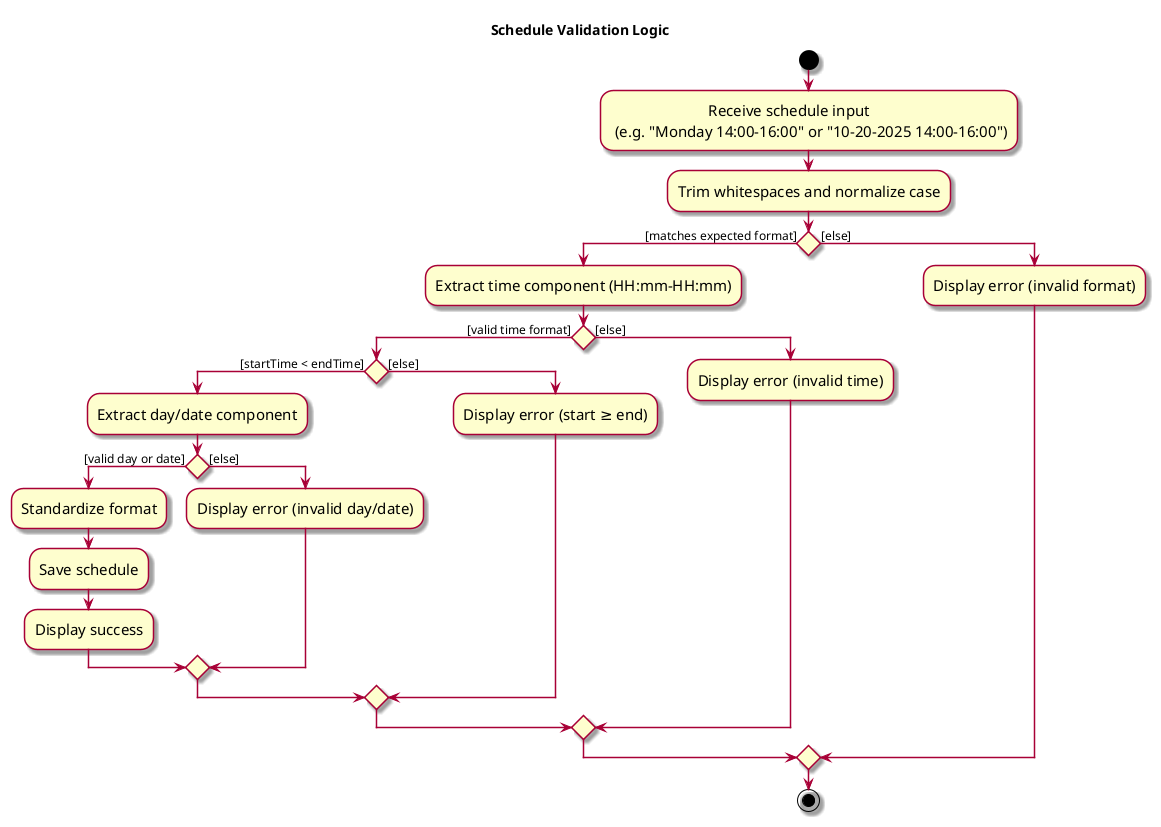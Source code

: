 @startuml
skin rose
skinparam ActivityFontSize 15
skinparam ArrowFontSize 12
title Schedule Validation Logic

start
:                         Receive schedule input \n (e.g. "Monday 14:00-16:00" or "10-20-2025 14:00-16:00");
:Trim whitespaces and normalize case;

if () then ([matches expected format])
    :Extract time component (HH:mm-HH:mm);
    if () then ([valid time format])
        if () then ([startTime < endTime])
            :Extract day/date component;
            if () then ([valid day or date])
                :Standardize format;
                :Save schedule;
                :Display success;
            else ([else])
                :Display error (invalid day/date);
            endif
        else ([else])
            :Display error (start ≥ end);
        endif
    else ([else])
        :Display error (invalid time);
    endif
else ([else])
    :Display error (invalid format);
endif

stop
@enduml
